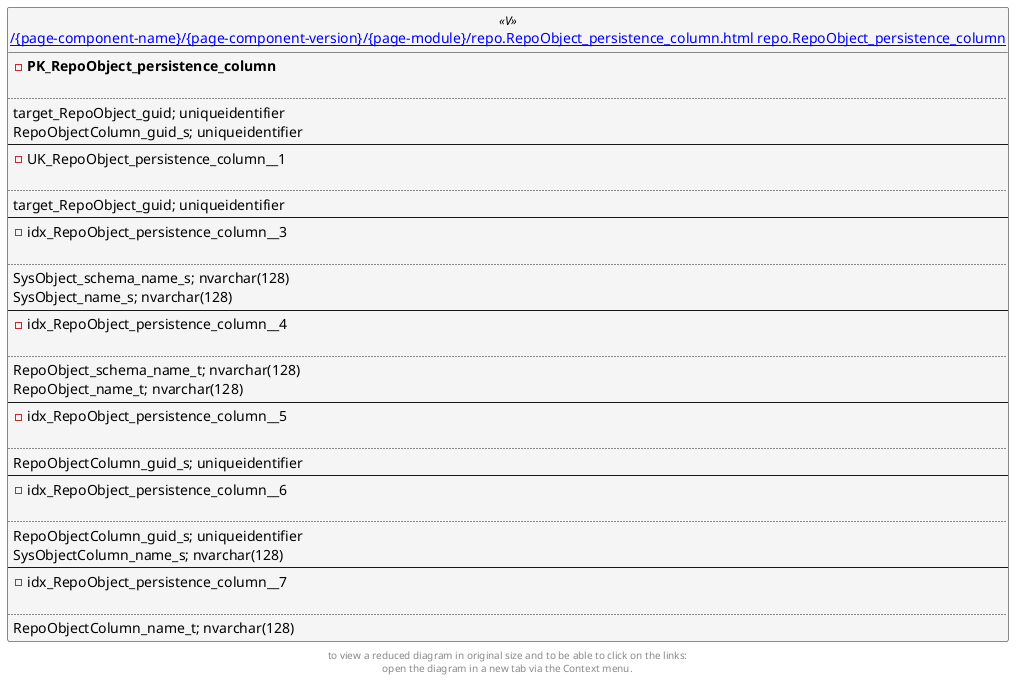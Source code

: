 @startuml
left to right direction
'top to bottom direction
hide circle
'avoide "." issues:
set namespaceSeparator none


skinparam class {
  BackgroundColor White
  BackgroundColor<<FN>> Yellow
  BackgroundColor<<FS>> Yellow
  BackgroundColor<<FT>> LightGray
  BackgroundColor<<IF>> Yellow
  BackgroundColor<<IS>> Yellow
  BackgroundColor<<P>> Aqua
  BackgroundColor<<PC>> Aqua
  BackgroundColor<<SN>> Yellow
  BackgroundColor<<SO>> SlateBlue
  BackgroundColor<<TF>> LightGray
  BackgroundColor<<TR>> Tomato
  BackgroundColor<<U>> White
  BackgroundColor<<V>> WhiteSmoke
  BackgroundColor<<X>> Aqua
}


entity "[[{site-url}/{page-component-name}/{page-component-version}/{page-module}/repo.RepoObject_persistence_column.html repo.RepoObject_persistence_column]]" as repo.RepoObject_persistence_column << V >> {
- **PK_RepoObject_persistence_column**

..
target_RepoObject_guid; uniqueidentifier
RepoObjectColumn_guid_s; uniqueidentifier
--
- UK_RepoObject_persistence_column__1

..
target_RepoObject_guid; uniqueidentifier
--
- idx_RepoObject_persistence_column__3

..
SysObject_schema_name_s; nvarchar(128)
SysObject_name_s; nvarchar(128)
--
- idx_RepoObject_persistence_column__4

..
RepoObject_schema_name_t; nvarchar(128)
RepoObject_name_t; nvarchar(128)
--
- idx_RepoObject_persistence_column__5

..
RepoObjectColumn_guid_s; uniqueidentifier
--
- idx_RepoObject_persistence_column__6

..
RepoObjectColumn_guid_s; uniqueidentifier
SysObjectColumn_name_s; nvarchar(128)
--
- idx_RepoObject_persistence_column__7

..
RepoObjectColumn_name_t; nvarchar(128)
}


footer
to view a reduced diagram in original size and to be able to click on the links:
open the diagram in a new tab via the Context menu.
end footer

@enduml

